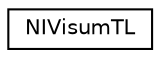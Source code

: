 digraph "Graphical Class Hierarchy"
{
  edge [fontname="Helvetica",fontsize="10",labelfontname="Helvetica",labelfontsize="10"];
  node [fontname="Helvetica",fontsize="10",shape=record];
  rankdir="LR";
  Node0 [label="NIVisumTL",height=0.2,width=0.4,color="black", fillcolor="white", style="filled",URL="$d6/d18/class_n_i_visum_t_l.html",tooltip="Intermediate class for storing visum traffic lights during their import. "];
}

